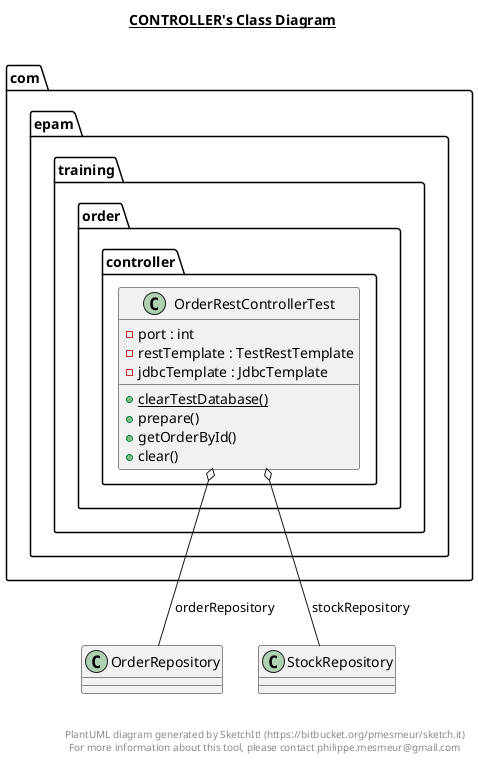 @startuml

title __CONTROLLER's Class Diagram__\n

  package com.epam.training.order {
    package com.epam.training.order.controller {
      class OrderRestControllerTest {
          - port : int
          - restTemplate : TestRestTemplate
          - jdbcTemplate : JdbcTemplate
          {static} + clearTestDatabase()
          + prepare()
          + getOrderById()
          + clear()
      }
    }
  }
  

  OrderRestControllerTest o-- OrderRepository : orderRepository
  OrderRestControllerTest o-- StockRepository : stockRepository


right footer


PlantUML diagram generated by SketchIt! (https://bitbucket.org/pmesmeur/sketch.it)
For more information about this tool, please contact philippe.mesmeur@gmail.com
endfooter

@enduml
